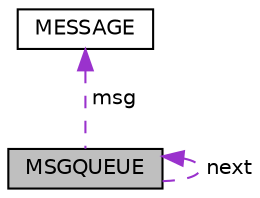 digraph "MSGQUEUE"
{
  edge [fontname="Helvetica",fontsize="10",labelfontname="Helvetica",labelfontsize="10"];
  node [fontname="Helvetica",fontsize="10",shape=record];
  Node1 [label="MSGQUEUE",height=0.2,width=0.4,color="black", fillcolor="grey75", style="filled", fontcolor="black"];
  Node1 -> Node1 [dir="back",color="darkorchid3",fontsize="10",style="dashed",label=" next" ];
  Node2 -> Node1 [dir="back",color="darkorchid3",fontsize="10",style="dashed",label=" msg" ];
  Node2 [label="MESSAGE",height=0.2,width=0.4,color="black", fillcolor="white", style="filled",URL="$struct_m_e_s_s_a_g_e.html",tooltip="Structure where the messages are stored. "];
}

